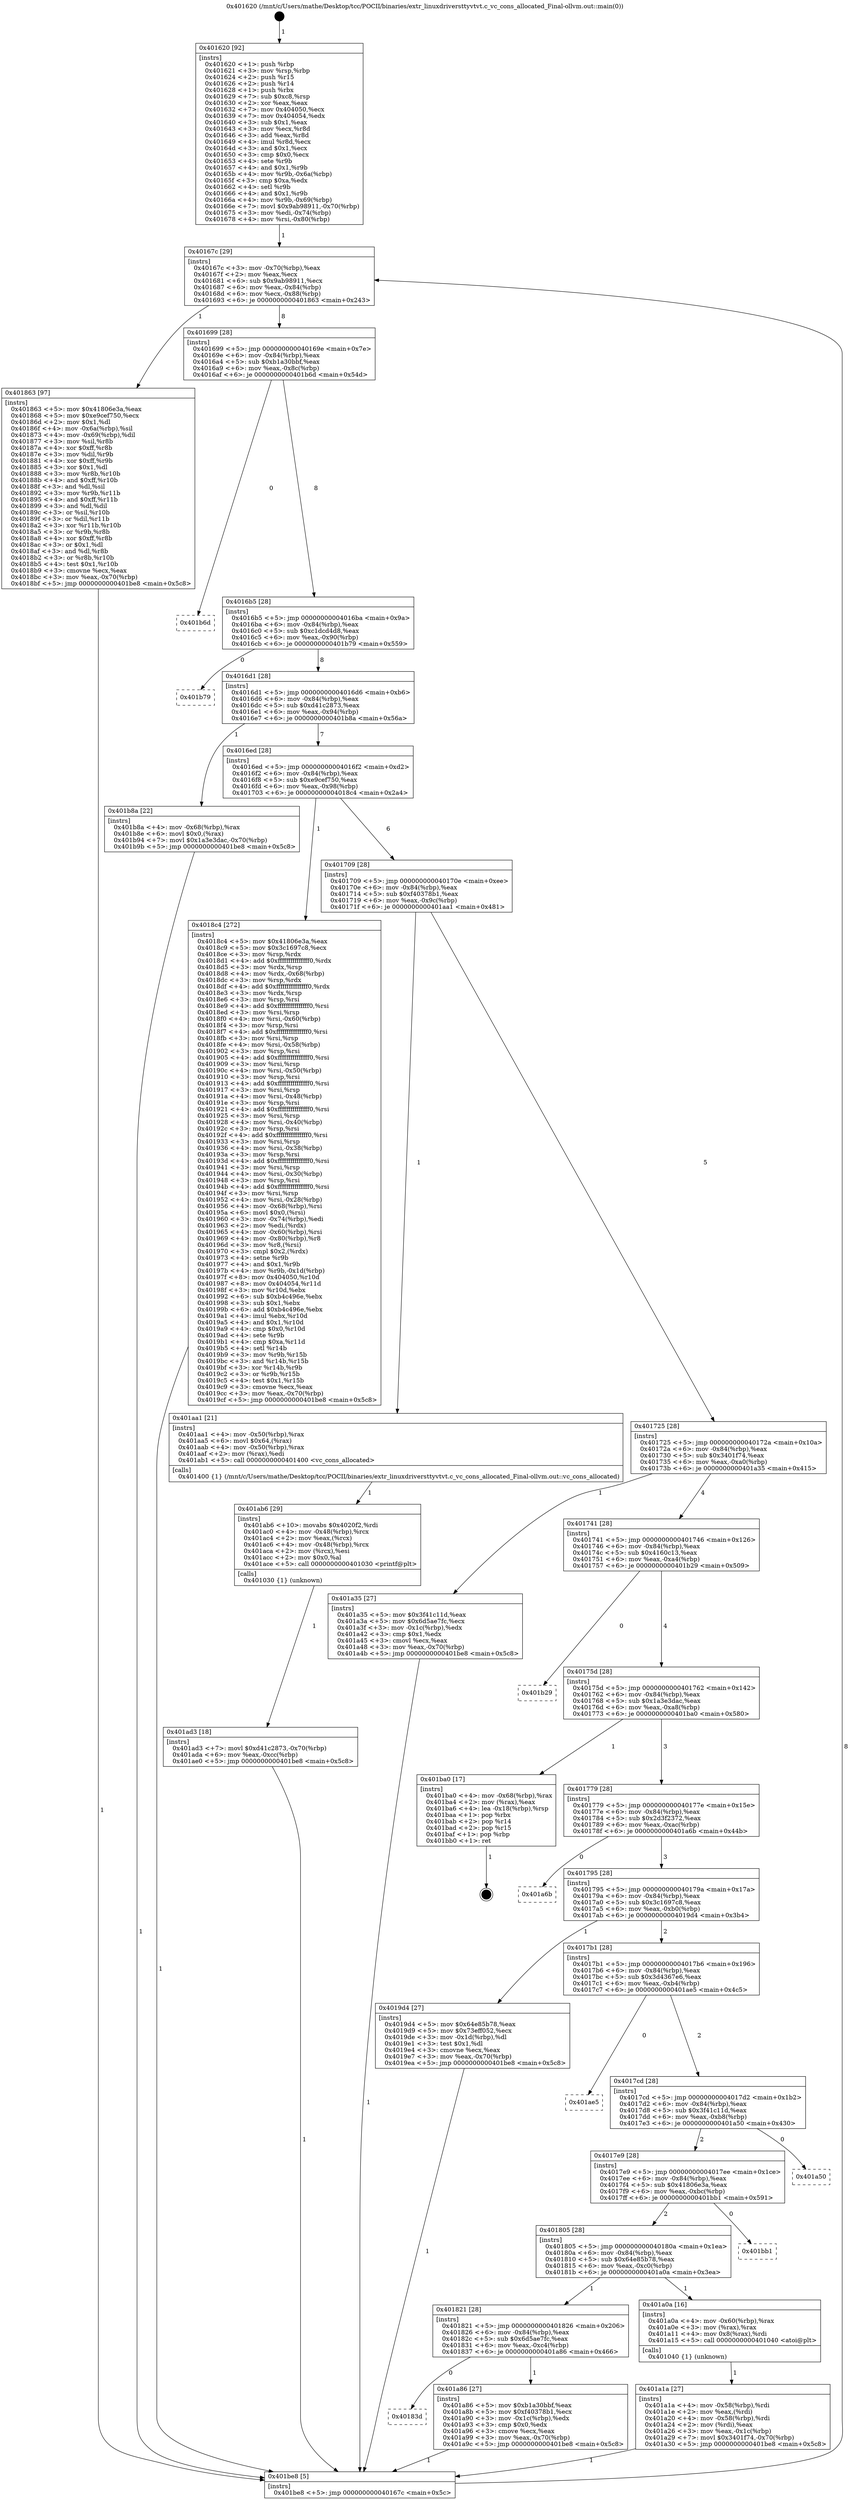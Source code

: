 digraph "0x401620" {
  label = "0x401620 (/mnt/c/Users/mathe/Desktop/tcc/POCII/binaries/extr_linuxdriversttyvtvt.c_vc_cons_allocated_Final-ollvm.out::main(0))"
  labelloc = "t"
  node[shape=record]

  Entry [label="",width=0.3,height=0.3,shape=circle,fillcolor=black,style=filled]
  "0x40167c" [label="{
     0x40167c [29]\l
     | [instrs]\l
     &nbsp;&nbsp;0x40167c \<+3\>: mov -0x70(%rbp),%eax\l
     &nbsp;&nbsp;0x40167f \<+2\>: mov %eax,%ecx\l
     &nbsp;&nbsp;0x401681 \<+6\>: sub $0x9ab98911,%ecx\l
     &nbsp;&nbsp;0x401687 \<+6\>: mov %eax,-0x84(%rbp)\l
     &nbsp;&nbsp;0x40168d \<+6\>: mov %ecx,-0x88(%rbp)\l
     &nbsp;&nbsp;0x401693 \<+6\>: je 0000000000401863 \<main+0x243\>\l
  }"]
  "0x401863" [label="{
     0x401863 [97]\l
     | [instrs]\l
     &nbsp;&nbsp;0x401863 \<+5\>: mov $0x41806e3a,%eax\l
     &nbsp;&nbsp;0x401868 \<+5\>: mov $0xe9cef750,%ecx\l
     &nbsp;&nbsp;0x40186d \<+2\>: mov $0x1,%dl\l
     &nbsp;&nbsp;0x40186f \<+4\>: mov -0x6a(%rbp),%sil\l
     &nbsp;&nbsp;0x401873 \<+4\>: mov -0x69(%rbp),%dil\l
     &nbsp;&nbsp;0x401877 \<+3\>: mov %sil,%r8b\l
     &nbsp;&nbsp;0x40187a \<+4\>: xor $0xff,%r8b\l
     &nbsp;&nbsp;0x40187e \<+3\>: mov %dil,%r9b\l
     &nbsp;&nbsp;0x401881 \<+4\>: xor $0xff,%r9b\l
     &nbsp;&nbsp;0x401885 \<+3\>: xor $0x1,%dl\l
     &nbsp;&nbsp;0x401888 \<+3\>: mov %r8b,%r10b\l
     &nbsp;&nbsp;0x40188b \<+4\>: and $0xff,%r10b\l
     &nbsp;&nbsp;0x40188f \<+3\>: and %dl,%sil\l
     &nbsp;&nbsp;0x401892 \<+3\>: mov %r9b,%r11b\l
     &nbsp;&nbsp;0x401895 \<+4\>: and $0xff,%r11b\l
     &nbsp;&nbsp;0x401899 \<+3\>: and %dl,%dil\l
     &nbsp;&nbsp;0x40189c \<+3\>: or %sil,%r10b\l
     &nbsp;&nbsp;0x40189f \<+3\>: or %dil,%r11b\l
     &nbsp;&nbsp;0x4018a2 \<+3\>: xor %r11b,%r10b\l
     &nbsp;&nbsp;0x4018a5 \<+3\>: or %r9b,%r8b\l
     &nbsp;&nbsp;0x4018a8 \<+4\>: xor $0xff,%r8b\l
     &nbsp;&nbsp;0x4018ac \<+3\>: or $0x1,%dl\l
     &nbsp;&nbsp;0x4018af \<+3\>: and %dl,%r8b\l
     &nbsp;&nbsp;0x4018b2 \<+3\>: or %r8b,%r10b\l
     &nbsp;&nbsp;0x4018b5 \<+4\>: test $0x1,%r10b\l
     &nbsp;&nbsp;0x4018b9 \<+3\>: cmovne %ecx,%eax\l
     &nbsp;&nbsp;0x4018bc \<+3\>: mov %eax,-0x70(%rbp)\l
     &nbsp;&nbsp;0x4018bf \<+5\>: jmp 0000000000401be8 \<main+0x5c8\>\l
  }"]
  "0x401699" [label="{
     0x401699 [28]\l
     | [instrs]\l
     &nbsp;&nbsp;0x401699 \<+5\>: jmp 000000000040169e \<main+0x7e\>\l
     &nbsp;&nbsp;0x40169e \<+6\>: mov -0x84(%rbp),%eax\l
     &nbsp;&nbsp;0x4016a4 \<+5\>: sub $0xb1a30bbf,%eax\l
     &nbsp;&nbsp;0x4016a9 \<+6\>: mov %eax,-0x8c(%rbp)\l
     &nbsp;&nbsp;0x4016af \<+6\>: je 0000000000401b6d \<main+0x54d\>\l
  }"]
  "0x401be8" [label="{
     0x401be8 [5]\l
     | [instrs]\l
     &nbsp;&nbsp;0x401be8 \<+5\>: jmp 000000000040167c \<main+0x5c\>\l
  }"]
  "0x401620" [label="{
     0x401620 [92]\l
     | [instrs]\l
     &nbsp;&nbsp;0x401620 \<+1\>: push %rbp\l
     &nbsp;&nbsp;0x401621 \<+3\>: mov %rsp,%rbp\l
     &nbsp;&nbsp;0x401624 \<+2\>: push %r15\l
     &nbsp;&nbsp;0x401626 \<+2\>: push %r14\l
     &nbsp;&nbsp;0x401628 \<+1\>: push %rbx\l
     &nbsp;&nbsp;0x401629 \<+7\>: sub $0xc8,%rsp\l
     &nbsp;&nbsp;0x401630 \<+2\>: xor %eax,%eax\l
     &nbsp;&nbsp;0x401632 \<+7\>: mov 0x404050,%ecx\l
     &nbsp;&nbsp;0x401639 \<+7\>: mov 0x404054,%edx\l
     &nbsp;&nbsp;0x401640 \<+3\>: sub $0x1,%eax\l
     &nbsp;&nbsp;0x401643 \<+3\>: mov %ecx,%r8d\l
     &nbsp;&nbsp;0x401646 \<+3\>: add %eax,%r8d\l
     &nbsp;&nbsp;0x401649 \<+4\>: imul %r8d,%ecx\l
     &nbsp;&nbsp;0x40164d \<+3\>: and $0x1,%ecx\l
     &nbsp;&nbsp;0x401650 \<+3\>: cmp $0x0,%ecx\l
     &nbsp;&nbsp;0x401653 \<+4\>: sete %r9b\l
     &nbsp;&nbsp;0x401657 \<+4\>: and $0x1,%r9b\l
     &nbsp;&nbsp;0x40165b \<+4\>: mov %r9b,-0x6a(%rbp)\l
     &nbsp;&nbsp;0x40165f \<+3\>: cmp $0xa,%edx\l
     &nbsp;&nbsp;0x401662 \<+4\>: setl %r9b\l
     &nbsp;&nbsp;0x401666 \<+4\>: and $0x1,%r9b\l
     &nbsp;&nbsp;0x40166a \<+4\>: mov %r9b,-0x69(%rbp)\l
     &nbsp;&nbsp;0x40166e \<+7\>: movl $0x9ab98911,-0x70(%rbp)\l
     &nbsp;&nbsp;0x401675 \<+3\>: mov %edi,-0x74(%rbp)\l
     &nbsp;&nbsp;0x401678 \<+4\>: mov %rsi,-0x80(%rbp)\l
  }"]
  Exit [label="",width=0.3,height=0.3,shape=circle,fillcolor=black,style=filled,peripheries=2]
  "0x401b6d" [label="{
     0x401b6d\l
  }", style=dashed]
  "0x4016b5" [label="{
     0x4016b5 [28]\l
     | [instrs]\l
     &nbsp;&nbsp;0x4016b5 \<+5\>: jmp 00000000004016ba \<main+0x9a\>\l
     &nbsp;&nbsp;0x4016ba \<+6\>: mov -0x84(%rbp),%eax\l
     &nbsp;&nbsp;0x4016c0 \<+5\>: sub $0xc1dcd4d8,%eax\l
     &nbsp;&nbsp;0x4016c5 \<+6\>: mov %eax,-0x90(%rbp)\l
     &nbsp;&nbsp;0x4016cb \<+6\>: je 0000000000401b79 \<main+0x559\>\l
  }"]
  "0x401ad3" [label="{
     0x401ad3 [18]\l
     | [instrs]\l
     &nbsp;&nbsp;0x401ad3 \<+7\>: movl $0xd41c2873,-0x70(%rbp)\l
     &nbsp;&nbsp;0x401ada \<+6\>: mov %eax,-0xcc(%rbp)\l
     &nbsp;&nbsp;0x401ae0 \<+5\>: jmp 0000000000401be8 \<main+0x5c8\>\l
  }"]
  "0x401b79" [label="{
     0x401b79\l
  }", style=dashed]
  "0x4016d1" [label="{
     0x4016d1 [28]\l
     | [instrs]\l
     &nbsp;&nbsp;0x4016d1 \<+5\>: jmp 00000000004016d6 \<main+0xb6\>\l
     &nbsp;&nbsp;0x4016d6 \<+6\>: mov -0x84(%rbp),%eax\l
     &nbsp;&nbsp;0x4016dc \<+5\>: sub $0xd41c2873,%eax\l
     &nbsp;&nbsp;0x4016e1 \<+6\>: mov %eax,-0x94(%rbp)\l
     &nbsp;&nbsp;0x4016e7 \<+6\>: je 0000000000401b8a \<main+0x56a\>\l
  }"]
  "0x401ab6" [label="{
     0x401ab6 [29]\l
     | [instrs]\l
     &nbsp;&nbsp;0x401ab6 \<+10\>: movabs $0x4020f2,%rdi\l
     &nbsp;&nbsp;0x401ac0 \<+4\>: mov -0x48(%rbp),%rcx\l
     &nbsp;&nbsp;0x401ac4 \<+2\>: mov %eax,(%rcx)\l
     &nbsp;&nbsp;0x401ac6 \<+4\>: mov -0x48(%rbp),%rcx\l
     &nbsp;&nbsp;0x401aca \<+2\>: mov (%rcx),%esi\l
     &nbsp;&nbsp;0x401acc \<+2\>: mov $0x0,%al\l
     &nbsp;&nbsp;0x401ace \<+5\>: call 0000000000401030 \<printf@plt\>\l
     | [calls]\l
     &nbsp;&nbsp;0x401030 \{1\} (unknown)\l
  }"]
  "0x401b8a" [label="{
     0x401b8a [22]\l
     | [instrs]\l
     &nbsp;&nbsp;0x401b8a \<+4\>: mov -0x68(%rbp),%rax\l
     &nbsp;&nbsp;0x401b8e \<+6\>: movl $0x0,(%rax)\l
     &nbsp;&nbsp;0x401b94 \<+7\>: movl $0x1a3e3dac,-0x70(%rbp)\l
     &nbsp;&nbsp;0x401b9b \<+5\>: jmp 0000000000401be8 \<main+0x5c8\>\l
  }"]
  "0x4016ed" [label="{
     0x4016ed [28]\l
     | [instrs]\l
     &nbsp;&nbsp;0x4016ed \<+5\>: jmp 00000000004016f2 \<main+0xd2\>\l
     &nbsp;&nbsp;0x4016f2 \<+6\>: mov -0x84(%rbp),%eax\l
     &nbsp;&nbsp;0x4016f8 \<+5\>: sub $0xe9cef750,%eax\l
     &nbsp;&nbsp;0x4016fd \<+6\>: mov %eax,-0x98(%rbp)\l
     &nbsp;&nbsp;0x401703 \<+6\>: je 00000000004018c4 \<main+0x2a4\>\l
  }"]
  "0x40183d" [label="{
     0x40183d\l
  }", style=dashed]
  "0x4018c4" [label="{
     0x4018c4 [272]\l
     | [instrs]\l
     &nbsp;&nbsp;0x4018c4 \<+5\>: mov $0x41806e3a,%eax\l
     &nbsp;&nbsp;0x4018c9 \<+5\>: mov $0x3c1697c8,%ecx\l
     &nbsp;&nbsp;0x4018ce \<+3\>: mov %rsp,%rdx\l
     &nbsp;&nbsp;0x4018d1 \<+4\>: add $0xfffffffffffffff0,%rdx\l
     &nbsp;&nbsp;0x4018d5 \<+3\>: mov %rdx,%rsp\l
     &nbsp;&nbsp;0x4018d8 \<+4\>: mov %rdx,-0x68(%rbp)\l
     &nbsp;&nbsp;0x4018dc \<+3\>: mov %rsp,%rdx\l
     &nbsp;&nbsp;0x4018df \<+4\>: add $0xfffffffffffffff0,%rdx\l
     &nbsp;&nbsp;0x4018e3 \<+3\>: mov %rdx,%rsp\l
     &nbsp;&nbsp;0x4018e6 \<+3\>: mov %rsp,%rsi\l
     &nbsp;&nbsp;0x4018e9 \<+4\>: add $0xfffffffffffffff0,%rsi\l
     &nbsp;&nbsp;0x4018ed \<+3\>: mov %rsi,%rsp\l
     &nbsp;&nbsp;0x4018f0 \<+4\>: mov %rsi,-0x60(%rbp)\l
     &nbsp;&nbsp;0x4018f4 \<+3\>: mov %rsp,%rsi\l
     &nbsp;&nbsp;0x4018f7 \<+4\>: add $0xfffffffffffffff0,%rsi\l
     &nbsp;&nbsp;0x4018fb \<+3\>: mov %rsi,%rsp\l
     &nbsp;&nbsp;0x4018fe \<+4\>: mov %rsi,-0x58(%rbp)\l
     &nbsp;&nbsp;0x401902 \<+3\>: mov %rsp,%rsi\l
     &nbsp;&nbsp;0x401905 \<+4\>: add $0xfffffffffffffff0,%rsi\l
     &nbsp;&nbsp;0x401909 \<+3\>: mov %rsi,%rsp\l
     &nbsp;&nbsp;0x40190c \<+4\>: mov %rsi,-0x50(%rbp)\l
     &nbsp;&nbsp;0x401910 \<+3\>: mov %rsp,%rsi\l
     &nbsp;&nbsp;0x401913 \<+4\>: add $0xfffffffffffffff0,%rsi\l
     &nbsp;&nbsp;0x401917 \<+3\>: mov %rsi,%rsp\l
     &nbsp;&nbsp;0x40191a \<+4\>: mov %rsi,-0x48(%rbp)\l
     &nbsp;&nbsp;0x40191e \<+3\>: mov %rsp,%rsi\l
     &nbsp;&nbsp;0x401921 \<+4\>: add $0xfffffffffffffff0,%rsi\l
     &nbsp;&nbsp;0x401925 \<+3\>: mov %rsi,%rsp\l
     &nbsp;&nbsp;0x401928 \<+4\>: mov %rsi,-0x40(%rbp)\l
     &nbsp;&nbsp;0x40192c \<+3\>: mov %rsp,%rsi\l
     &nbsp;&nbsp;0x40192f \<+4\>: add $0xfffffffffffffff0,%rsi\l
     &nbsp;&nbsp;0x401933 \<+3\>: mov %rsi,%rsp\l
     &nbsp;&nbsp;0x401936 \<+4\>: mov %rsi,-0x38(%rbp)\l
     &nbsp;&nbsp;0x40193a \<+3\>: mov %rsp,%rsi\l
     &nbsp;&nbsp;0x40193d \<+4\>: add $0xfffffffffffffff0,%rsi\l
     &nbsp;&nbsp;0x401941 \<+3\>: mov %rsi,%rsp\l
     &nbsp;&nbsp;0x401944 \<+4\>: mov %rsi,-0x30(%rbp)\l
     &nbsp;&nbsp;0x401948 \<+3\>: mov %rsp,%rsi\l
     &nbsp;&nbsp;0x40194b \<+4\>: add $0xfffffffffffffff0,%rsi\l
     &nbsp;&nbsp;0x40194f \<+3\>: mov %rsi,%rsp\l
     &nbsp;&nbsp;0x401952 \<+4\>: mov %rsi,-0x28(%rbp)\l
     &nbsp;&nbsp;0x401956 \<+4\>: mov -0x68(%rbp),%rsi\l
     &nbsp;&nbsp;0x40195a \<+6\>: movl $0x0,(%rsi)\l
     &nbsp;&nbsp;0x401960 \<+3\>: mov -0x74(%rbp),%edi\l
     &nbsp;&nbsp;0x401963 \<+2\>: mov %edi,(%rdx)\l
     &nbsp;&nbsp;0x401965 \<+4\>: mov -0x60(%rbp),%rsi\l
     &nbsp;&nbsp;0x401969 \<+4\>: mov -0x80(%rbp),%r8\l
     &nbsp;&nbsp;0x40196d \<+3\>: mov %r8,(%rsi)\l
     &nbsp;&nbsp;0x401970 \<+3\>: cmpl $0x2,(%rdx)\l
     &nbsp;&nbsp;0x401973 \<+4\>: setne %r9b\l
     &nbsp;&nbsp;0x401977 \<+4\>: and $0x1,%r9b\l
     &nbsp;&nbsp;0x40197b \<+4\>: mov %r9b,-0x1d(%rbp)\l
     &nbsp;&nbsp;0x40197f \<+8\>: mov 0x404050,%r10d\l
     &nbsp;&nbsp;0x401987 \<+8\>: mov 0x404054,%r11d\l
     &nbsp;&nbsp;0x40198f \<+3\>: mov %r10d,%ebx\l
     &nbsp;&nbsp;0x401992 \<+6\>: sub $0xb4c496e,%ebx\l
     &nbsp;&nbsp;0x401998 \<+3\>: sub $0x1,%ebx\l
     &nbsp;&nbsp;0x40199b \<+6\>: add $0xb4c496e,%ebx\l
     &nbsp;&nbsp;0x4019a1 \<+4\>: imul %ebx,%r10d\l
     &nbsp;&nbsp;0x4019a5 \<+4\>: and $0x1,%r10d\l
     &nbsp;&nbsp;0x4019a9 \<+4\>: cmp $0x0,%r10d\l
     &nbsp;&nbsp;0x4019ad \<+4\>: sete %r9b\l
     &nbsp;&nbsp;0x4019b1 \<+4\>: cmp $0xa,%r11d\l
     &nbsp;&nbsp;0x4019b5 \<+4\>: setl %r14b\l
     &nbsp;&nbsp;0x4019b9 \<+3\>: mov %r9b,%r15b\l
     &nbsp;&nbsp;0x4019bc \<+3\>: and %r14b,%r15b\l
     &nbsp;&nbsp;0x4019bf \<+3\>: xor %r14b,%r9b\l
     &nbsp;&nbsp;0x4019c2 \<+3\>: or %r9b,%r15b\l
     &nbsp;&nbsp;0x4019c5 \<+4\>: test $0x1,%r15b\l
     &nbsp;&nbsp;0x4019c9 \<+3\>: cmovne %ecx,%eax\l
     &nbsp;&nbsp;0x4019cc \<+3\>: mov %eax,-0x70(%rbp)\l
     &nbsp;&nbsp;0x4019cf \<+5\>: jmp 0000000000401be8 \<main+0x5c8\>\l
  }"]
  "0x401709" [label="{
     0x401709 [28]\l
     | [instrs]\l
     &nbsp;&nbsp;0x401709 \<+5\>: jmp 000000000040170e \<main+0xee\>\l
     &nbsp;&nbsp;0x40170e \<+6\>: mov -0x84(%rbp),%eax\l
     &nbsp;&nbsp;0x401714 \<+5\>: sub $0xf40378b1,%eax\l
     &nbsp;&nbsp;0x401719 \<+6\>: mov %eax,-0x9c(%rbp)\l
     &nbsp;&nbsp;0x40171f \<+6\>: je 0000000000401aa1 \<main+0x481\>\l
  }"]
  "0x401a86" [label="{
     0x401a86 [27]\l
     | [instrs]\l
     &nbsp;&nbsp;0x401a86 \<+5\>: mov $0xb1a30bbf,%eax\l
     &nbsp;&nbsp;0x401a8b \<+5\>: mov $0xf40378b1,%ecx\l
     &nbsp;&nbsp;0x401a90 \<+3\>: mov -0x1c(%rbp),%edx\l
     &nbsp;&nbsp;0x401a93 \<+3\>: cmp $0x0,%edx\l
     &nbsp;&nbsp;0x401a96 \<+3\>: cmove %ecx,%eax\l
     &nbsp;&nbsp;0x401a99 \<+3\>: mov %eax,-0x70(%rbp)\l
     &nbsp;&nbsp;0x401a9c \<+5\>: jmp 0000000000401be8 \<main+0x5c8\>\l
  }"]
  "0x401a1a" [label="{
     0x401a1a [27]\l
     | [instrs]\l
     &nbsp;&nbsp;0x401a1a \<+4\>: mov -0x58(%rbp),%rdi\l
     &nbsp;&nbsp;0x401a1e \<+2\>: mov %eax,(%rdi)\l
     &nbsp;&nbsp;0x401a20 \<+4\>: mov -0x58(%rbp),%rdi\l
     &nbsp;&nbsp;0x401a24 \<+2\>: mov (%rdi),%eax\l
     &nbsp;&nbsp;0x401a26 \<+3\>: mov %eax,-0x1c(%rbp)\l
     &nbsp;&nbsp;0x401a29 \<+7\>: movl $0x3401f74,-0x70(%rbp)\l
     &nbsp;&nbsp;0x401a30 \<+5\>: jmp 0000000000401be8 \<main+0x5c8\>\l
  }"]
  "0x401aa1" [label="{
     0x401aa1 [21]\l
     | [instrs]\l
     &nbsp;&nbsp;0x401aa1 \<+4\>: mov -0x50(%rbp),%rax\l
     &nbsp;&nbsp;0x401aa5 \<+6\>: movl $0x64,(%rax)\l
     &nbsp;&nbsp;0x401aab \<+4\>: mov -0x50(%rbp),%rax\l
     &nbsp;&nbsp;0x401aaf \<+2\>: mov (%rax),%edi\l
     &nbsp;&nbsp;0x401ab1 \<+5\>: call 0000000000401400 \<vc_cons_allocated\>\l
     | [calls]\l
     &nbsp;&nbsp;0x401400 \{1\} (/mnt/c/Users/mathe/Desktop/tcc/POCII/binaries/extr_linuxdriversttyvtvt.c_vc_cons_allocated_Final-ollvm.out::vc_cons_allocated)\l
  }"]
  "0x401725" [label="{
     0x401725 [28]\l
     | [instrs]\l
     &nbsp;&nbsp;0x401725 \<+5\>: jmp 000000000040172a \<main+0x10a\>\l
     &nbsp;&nbsp;0x40172a \<+6\>: mov -0x84(%rbp),%eax\l
     &nbsp;&nbsp;0x401730 \<+5\>: sub $0x3401f74,%eax\l
     &nbsp;&nbsp;0x401735 \<+6\>: mov %eax,-0xa0(%rbp)\l
     &nbsp;&nbsp;0x40173b \<+6\>: je 0000000000401a35 \<main+0x415\>\l
  }"]
  "0x401821" [label="{
     0x401821 [28]\l
     | [instrs]\l
     &nbsp;&nbsp;0x401821 \<+5\>: jmp 0000000000401826 \<main+0x206\>\l
     &nbsp;&nbsp;0x401826 \<+6\>: mov -0x84(%rbp),%eax\l
     &nbsp;&nbsp;0x40182c \<+5\>: sub $0x6d5ae7fc,%eax\l
     &nbsp;&nbsp;0x401831 \<+6\>: mov %eax,-0xc4(%rbp)\l
     &nbsp;&nbsp;0x401837 \<+6\>: je 0000000000401a86 \<main+0x466\>\l
  }"]
  "0x401a35" [label="{
     0x401a35 [27]\l
     | [instrs]\l
     &nbsp;&nbsp;0x401a35 \<+5\>: mov $0x3f41c11d,%eax\l
     &nbsp;&nbsp;0x401a3a \<+5\>: mov $0x6d5ae7fc,%ecx\l
     &nbsp;&nbsp;0x401a3f \<+3\>: mov -0x1c(%rbp),%edx\l
     &nbsp;&nbsp;0x401a42 \<+3\>: cmp $0x1,%edx\l
     &nbsp;&nbsp;0x401a45 \<+3\>: cmovl %ecx,%eax\l
     &nbsp;&nbsp;0x401a48 \<+3\>: mov %eax,-0x70(%rbp)\l
     &nbsp;&nbsp;0x401a4b \<+5\>: jmp 0000000000401be8 \<main+0x5c8\>\l
  }"]
  "0x401741" [label="{
     0x401741 [28]\l
     | [instrs]\l
     &nbsp;&nbsp;0x401741 \<+5\>: jmp 0000000000401746 \<main+0x126\>\l
     &nbsp;&nbsp;0x401746 \<+6\>: mov -0x84(%rbp),%eax\l
     &nbsp;&nbsp;0x40174c \<+5\>: sub $0x4160c13,%eax\l
     &nbsp;&nbsp;0x401751 \<+6\>: mov %eax,-0xa4(%rbp)\l
     &nbsp;&nbsp;0x401757 \<+6\>: je 0000000000401b29 \<main+0x509\>\l
  }"]
  "0x401a0a" [label="{
     0x401a0a [16]\l
     | [instrs]\l
     &nbsp;&nbsp;0x401a0a \<+4\>: mov -0x60(%rbp),%rax\l
     &nbsp;&nbsp;0x401a0e \<+3\>: mov (%rax),%rax\l
     &nbsp;&nbsp;0x401a11 \<+4\>: mov 0x8(%rax),%rdi\l
     &nbsp;&nbsp;0x401a15 \<+5\>: call 0000000000401040 \<atoi@plt\>\l
     | [calls]\l
     &nbsp;&nbsp;0x401040 \{1\} (unknown)\l
  }"]
  "0x401b29" [label="{
     0x401b29\l
  }", style=dashed]
  "0x40175d" [label="{
     0x40175d [28]\l
     | [instrs]\l
     &nbsp;&nbsp;0x40175d \<+5\>: jmp 0000000000401762 \<main+0x142\>\l
     &nbsp;&nbsp;0x401762 \<+6\>: mov -0x84(%rbp),%eax\l
     &nbsp;&nbsp;0x401768 \<+5\>: sub $0x1a3e3dac,%eax\l
     &nbsp;&nbsp;0x40176d \<+6\>: mov %eax,-0xa8(%rbp)\l
     &nbsp;&nbsp;0x401773 \<+6\>: je 0000000000401ba0 \<main+0x580\>\l
  }"]
  "0x401805" [label="{
     0x401805 [28]\l
     | [instrs]\l
     &nbsp;&nbsp;0x401805 \<+5\>: jmp 000000000040180a \<main+0x1ea\>\l
     &nbsp;&nbsp;0x40180a \<+6\>: mov -0x84(%rbp),%eax\l
     &nbsp;&nbsp;0x401810 \<+5\>: sub $0x64e85b78,%eax\l
     &nbsp;&nbsp;0x401815 \<+6\>: mov %eax,-0xc0(%rbp)\l
     &nbsp;&nbsp;0x40181b \<+6\>: je 0000000000401a0a \<main+0x3ea\>\l
  }"]
  "0x401ba0" [label="{
     0x401ba0 [17]\l
     | [instrs]\l
     &nbsp;&nbsp;0x401ba0 \<+4\>: mov -0x68(%rbp),%rax\l
     &nbsp;&nbsp;0x401ba4 \<+2\>: mov (%rax),%eax\l
     &nbsp;&nbsp;0x401ba6 \<+4\>: lea -0x18(%rbp),%rsp\l
     &nbsp;&nbsp;0x401baa \<+1\>: pop %rbx\l
     &nbsp;&nbsp;0x401bab \<+2\>: pop %r14\l
     &nbsp;&nbsp;0x401bad \<+2\>: pop %r15\l
     &nbsp;&nbsp;0x401baf \<+1\>: pop %rbp\l
     &nbsp;&nbsp;0x401bb0 \<+1\>: ret\l
  }"]
  "0x401779" [label="{
     0x401779 [28]\l
     | [instrs]\l
     &nbsp;&nbsp;0x401779 \<+5\>: jmp 000000000040177e \<main+0x15e\>\l
     &nbsp;&nbsp;0x40177e \<+6\>: mov -0x84(%rbp),%eax\l
     &nbsp;&nbsp;0x401784 \<+5\>: sub $0x2d3f2372,%eax\l
     &nbsp;&nbsp;0x401789 \<+6\>: mov %eax,-0xac(%rbp)\l
     &nbsp;&nbsp;0x40178f \<+6\>: je 0000000000401a6b \<main+0x44b\>\l
  }"]
  "0x401bb1" [label="{
     0x401bb1\l
  }", style=dashed]
  "0x401a6b" [label="{
     0x401a6b\l
  }", style=dashed]
  "0x401795" [label="{
     0x401795 [28]\l
     | [instrs]\l
     &nbsp;&nbsp;0x401795 \<+5\>: jmp 000000000040179a \<main+0x17a\>\l
     &nbsp;&nbsp;0x40179a \<+6\>: mov -0x84(%rbp),%eax\l
     &nbsp;&nbsp;0x4017a0 \<+5\>: sub $0x3c1697c8,%eax\l
     &nbsp;&nbsp;0x4017a5 \<+6\>: mov %eax,-0xb0(%rbp)\l
     &nbsp;&nbsp;0x4017ab \<+6\>: je 00000000004019d4 \<main+0x3b4\>\l
  }"]
  "0x4017e9" [label="{
     0x4017e9 [28]\l
     | [instrs]\l
     &nbsp;&nbsp;0x4017e9 \<+5\>: jmp 00000000004017ee \<main+0x1ce\>\l
     &nbsp;&nbsp;0x4017ee \<+6\>: mov -0x84(%rbp),%eax\l
     &nbsp;&nbsp;0x4017f4 \<+5\>: sub $0x41806e3a,%eax\l
     &nbsp;&nbsp;0x4017f9 \<+6\>: mov %eax,-0xbc(%rbp)\l
     &nbsp;&nbsp;0x4017ff \<+6\>: je 0000000000401bb1 \<main+0x591\>\l
  }"]
  "0x4019d4" [label="{
     0x4019d4 [27]\l
     | [instrs]\l
     &nbsp;&nbsp;0x4019d4 \<+5\>: mov $0x64e85b78,%eax\l
     &nbsp;&nbsp;0x4019d9 \<+5\>: mov $0x73eff052,%ecx\l
     &nbsp;&nbsp;0x4019de \<+3\>: mov -0x1d(%rbp),%dl\l
     &nbsp;&nbsp;0x4019e1 \<+3\>: test $0x1,%dl\l
     &nbsp;&nbsp;0x4019e4 \<+3\>: cmovne %ecx,%eax\l
     &nbsp;&nbsp;0x4019e7 \<+3\>: mov %eax,-0x70(%rbp)\l
     &nbsp;&nbsp;0x4019ea \<+5\>: jmp 0000000000401be8 \<main+0x5c8\>\l
  }"]
  "0x4017b1" [label="{
     0x4017b1 [28]\l
     | [instrs]\l
     &nbsp;&nbsp;0x4017b1 \<+5\>: jmp 00000000004017b6 \<main+0x196\>\l
     &nbsp;&nbsp;0x4017b6 \<+6\>: mov -0x84(%rbp),%eax\l
     &nbsp;&nbsp;0x4017bc \<+5\>: sub $0x3d4367e6,%eax\l
     &nbsp;&nbsp;0x4017c1 \<+6\>: mov %eax,-0xb4(%rbp)\l
     &nbsp;&nbsp;0x4017c7 \<+6\>: je 0000000000401ae5 \<main+0x4c5\>\l
  }"]
  "0x401a50" [label="{
     0x401a50\l
  }", style=dashed]
  "0x401ae5" [label="{
     0x401ae5\l
  }", style=dashed]
  "0x4017cd" [label="{
     0x4017cd [28]\l
     | [instrs]\l
     &nbsp;&nbsp;0x4017cd \<+5\>: jmp 00000000004017d2 \<main+0x1b2\>\l
     &nbsp;&nbsp;0x4017d2 \<+6\>: mov -0x84(%rbp),%eax\l
     &nbsp;&nbsp;0x4017d8 \<+5\>: sub $0x3f41c11d,%eax\l
     &nbsp;&nbsp;0x4017dd \<+6\>: mov %eax,-0xb8(%rbp)\l
     &nbsp;&nbsp;0x4017e3 \<+6\>: je 0000000000401a50 \<main+0x430\>\l
  }"]
  Entry -> "0x401620" [label=" 1"]
  "0x40167c" -> "0x401863" [label=" 1"]
  "0x40167c" -> "0x401699" [label=" 8"]
  "0x401863" -> "0x401be8" [label=" 1"]
  "0x401620" -> "0x40167c" [label=" 1"]
  "0x401be8" -> "0x40167c" [label=" 8"]
  "0x401ba0" -> Exit [label=" 1"]
  "0x401699" -> "0x401b6d" [label=" 0"]
  "0x401699" -> "0x4016b5" [label=" 8"]
  "0x401b8a" -> "0x401be8" [label=" 1"]
  "0x4016b5" -> "0x401b79" [label=" 0"]
  "0x4016b5" -> "0x4016d1" [label=" 8"]
  "0x401ad3" -> "0x401be8" [label=" 1"]
  "0x4016d1" -> "0x401b8a" [label=" 1"]
  "0x4016d1" -> "0x4016ed" [label=" 7"]
  "0x401ab6" -> "0x401ad3" [label=" 1"]
  "0x4016ed" -> "0x4018c4" [label=" 1"]
  "0x4016ed" -> "0x401709" [label=" 6"]
  "0x401aa1" -> "0x401ab6" [label=" 1"]
  "0x4018c4" -> "0x401be8" [label=" 1"]
  "0x401a86" -> "0x401be8" [label=" 1"]
  "0x401709" -> "0x401aa1" [label=" 1"]
  "0x401709" -> "0x401725" [label=" 5"]
  "0x401821" -> "0x401a86" [label=" 1"]
  "0x401725" -> "0x401a35" [label=" 1"]
  "0x401725" -> "0x401741" [label=" 4"]
  "0x401821" -> "0x40183d" [label=" 0"]
  "0x401741" -> "0x401b29" [label=" 0"]
  "0x401741" -> "0x40175d" [label=" 4"]
  "0x401a35" -> "0x401be8" [label=" 1"]
  "0x40175d" -> "0x401ba0" [label=" 1"]
  "0x40175d" -> "0x401779" [label=" 3"]
  "0x401a0a" -> "0x401a1a" [label=" 1"]
  "0x401779" -> "0x401a6b" [label=" 0"]
  "0x401779" -> "0x401795" [label=" 3"]
  "0x401805" -> "0x401821" [label=" 1"]
  "0x401795" -> "0x4019d4" [label=" 1"]
  "0x401795" -> "0x4017b1" [label=" 2"]
  "0x4019d4" -> "0x401be8" [label=" 1"]
  "0x401a1a" -> "0x401be8" [label=" 1"]
  "0x4017b1" -> "0x401ae5" [label=" 0"]
  "0x4017b1" -> "0x4017cd" [label=" 2"]
  "0x4017e9" -> "0x401805" [label=" 2"]
  "0x4017cd" -> "0x401a50" [label=" 0"]
  "0x4017cd" -> "0x4017e9" [label=" 2"]
  "0x401805" -> "0x401a0a" [label=" 1"]
  "0x4017e9" -> "0x401bb1" [label=" 0"]
}
